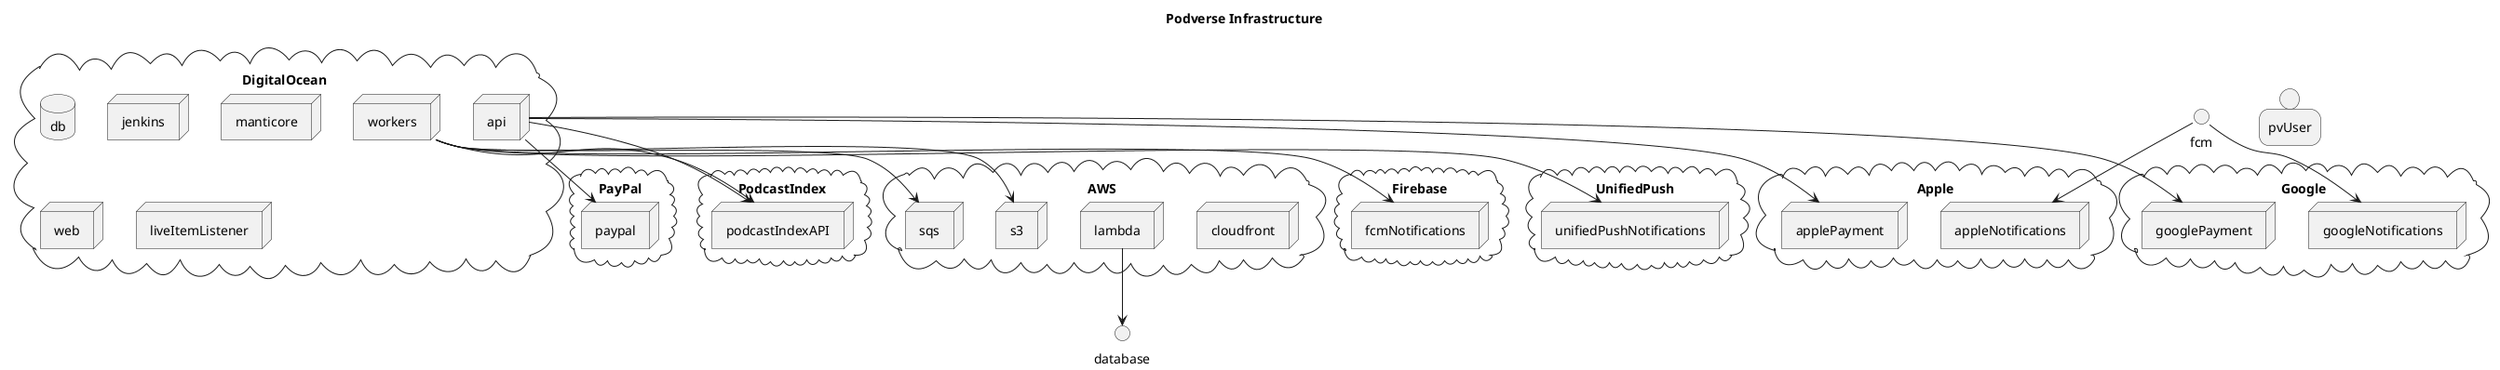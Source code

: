 @startuml infrastructure

title Podverse Infrastructure

person pvUser

cloud [DigitalOcean] {
  database db
  node api
  node jenkins
  node manticore
  node web
  node workers
  node liveItemListener
}

cloud [AWS] {
  node cloudfront
  node lambda
  node s3
  node sqs
}

cloud [Firebase] {
  node fcmNotifications
}

cloud [Apple] {
  node appleNotifications
  node applePayment
}

cloud [Google] {
  node googleNotifications
  node googlePayment
}

cloud [PayPal] {
  node paypal
}

cloud [UnifiedPush] {
  node unifiedPushNotifications
}

cloud [PodcastIndex] {
  node podcastIndexAPI
}

fcm --> appleNotifications
fcm --> googleNotifications
api --> applePayment
api --> googlePayment
api --> paypal
api --> podcastIndexAPI

workers --> fcmNotifications
workers --> unifiedPushNotifications
workers --> podcastIndexAPI
workers --> s3
workers --> sqs
lambda --> database

@enduml
